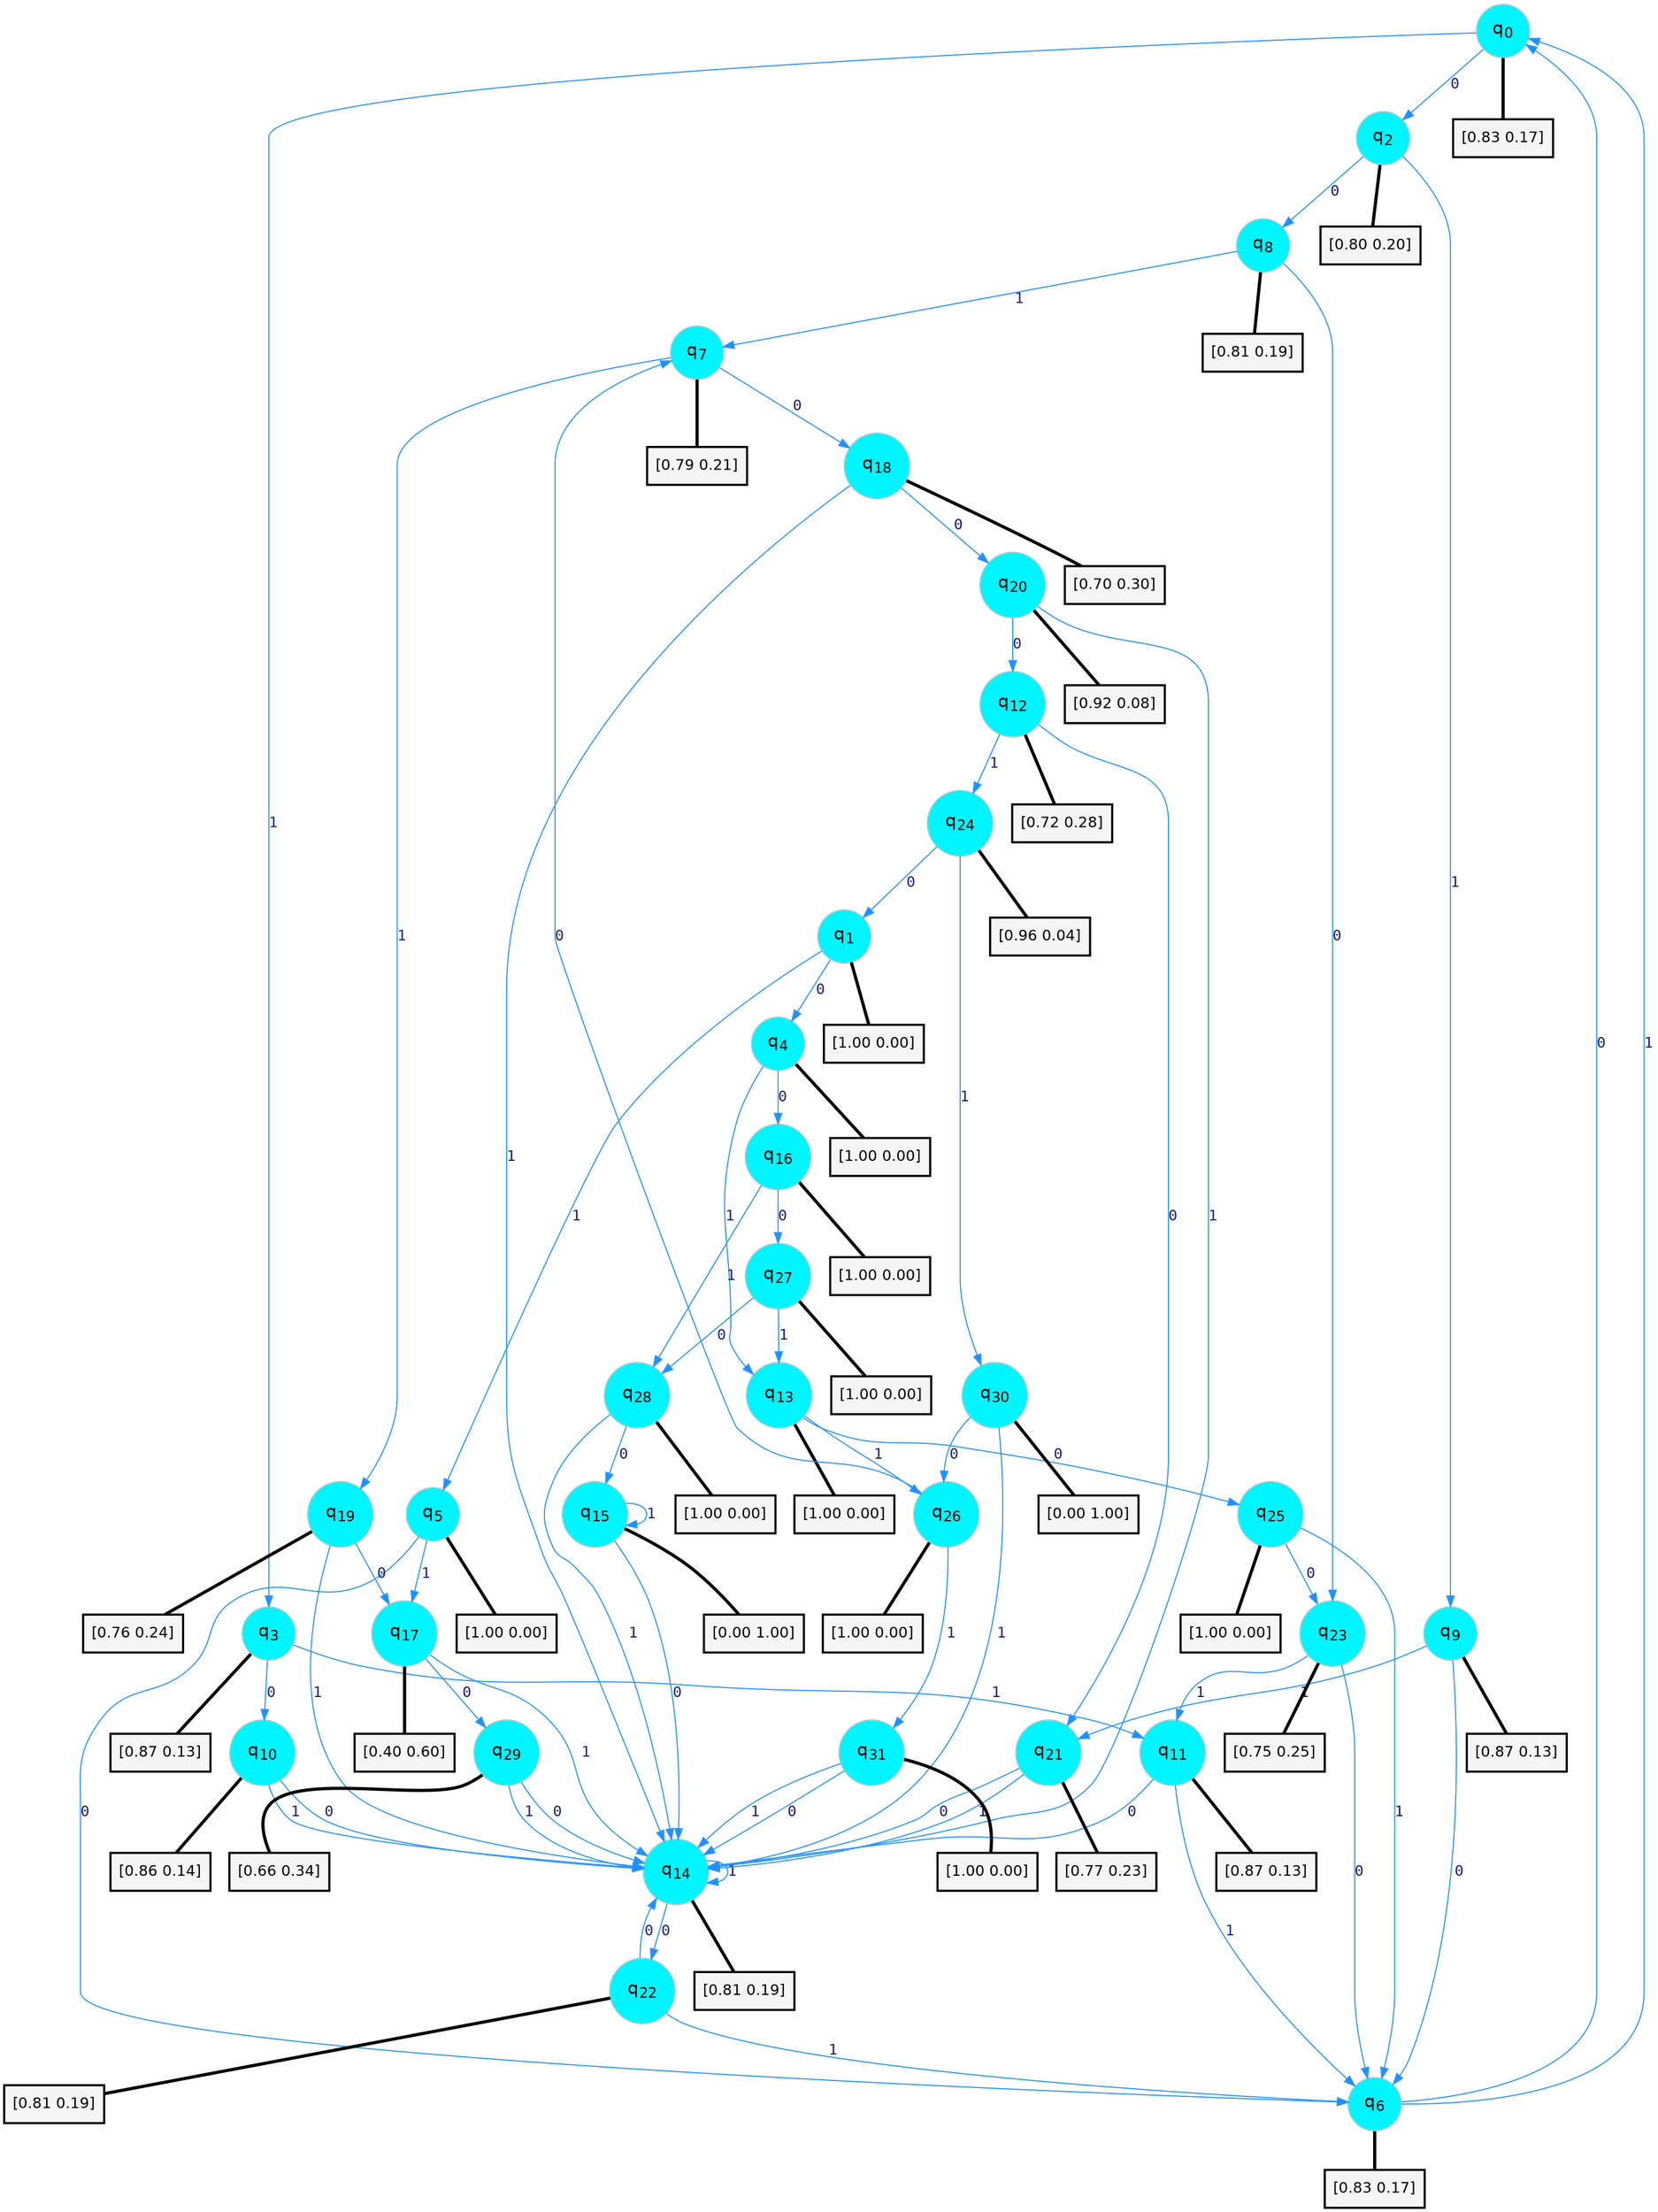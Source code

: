 digraph G {
graph [
bgcolor=transparent, dpi=300, rankdir=TD, size="40,25"];
node [
color=gray, fillcolor=turquoise1, fontcolor=black, fontname=Helvetica, fontsize=16, fontweight=bold, shape=circle, style=filled];
edge [
arrowsize=1, color=dodgerblue1, fontcolor=midnightblue, fontname=courier, fontweight=bold, penwidth=1, style=solid, weight=20];
0[label=<q<SUB>0</SUB>>];
1[label=<q<SUB>1</SUB>>];
2[label=<q<SUB>2</SUB>>];
3[label=<q<SUB>3</SUB>>];
4[label=<q<SUB>4</SUB>>];
5[label=<q<SUB>5</SUB>>];
6[label=<q<SUB>6</SUB>>];
7[label=<q<SUB>7</SUB>>];
8[label=<q<SUB>8</SUB>>];
9[label=<q<SUB>9</SUB>>];
10[label=<q<SUB>10</SUB>>];
11[label=<q<SUB>11</SUB>>];
12[label=<q<SUB>12</SUB>>];
13[label=<q<SUB>13</SUB>>];
14[label=<q<SUB>14</SUB>>];
15[label=<q<SUB>15</SUB>>];
16[label=<q<SUB>16</SUB>>];
17[label=<q<SUB>17</SUB>>];
18[label=<q<SUB>18</SUB>>];
19[label=<q<SUB>19</SUB>>];
20[label=<q<SUB>20</SUB>>];
21[label=<q<SUB>21</SUB>>];
22[label=<q<SUB>22</SUB>>];
23[label=<q<SUB>23</SUB>>];
24[label=<q<SUB>24</SUB>>];
25[label=<q<SUB>25</SUB>>];
26[label=<q<SUB>26</SUB>>];
27[label=<q<SUB>27</SUB>>];
28[label=<q<SUB>28</SUB>>];
29[label=<q<SUB>29</SUB>>];
30[label=<q<SUB>30</SUB>>];
31[label=<q<SUB>31</SUB>>];
32[label="[0.83 0.17]", shape=box,fontcolor=black, fontname=Helvetica, fontsize=14, penwidth=2, fillcolor=whitesmoke,color=black];
33[label="[1.00 0.00]", shape=box,fontcolor=black, fontname=Helvetica, fontsize=14, penwidth=2, fillcolor=whitesmoke,color=black];
34[label="[0.80 0.20]", shape=box,fontcolor=black, fontname=Helvetica, fontsize=14, penwidth=2, fillcolor=whitesmoke,color=black];
35[label="[0.87 0.13]", shape=box,fontcolor=black, fontname=Helvetica, fontsize=14, penwidth=2, fillcolor=whitesmoke,color=black];
36[label="[1.00 0.00]", shape=box,fontcolor=black, fontname=Helvetica, fontsize=14, penwidth=2, fillcolor=whitesmoke,color=black];
37[label="[1.00 0.00]", shape=box,fontcolor=black, fontname=Helvetica, fontsize=14, penwidth=2, fillcolor=whitesmoke,color=black];
38[label="[0.83 0.17]", shape=box,fontcolor=black, fontname=Helvetica, fontsize=14, penwidth=2, fillcolor=whitesmoke,color=black];
39[label="[0.79 0.21]", shape=box,fontcolor=black, fontname=Helvetica, fontsize=14, penwidth=2, fillcolor=whitesmoke,color=black];
40[label="[0.81 0.19]", shape=box,fontcolor=black, fontname=Helvetica, fontsize=14, penwidth=2, fillcolor=whitesmoke,color=black];
41[label="[0.87 0.13]", shape=box,fontcolor=black, fontname=Helvetica, fontsize=14, penwidth=2, fillcolor=whitesmoke,color=black];
42[label="[0.86 0.14]", shape=box,fontcolor=black, fontname=Helvetica, fontsize=14, penwidth=2, fillcolor=whitesmoke,color=black];
43[label="[0.87 0.13]", shape=box,fontcolor=black, fontname=Helvetica, fontsize=14, penwidth=2, fillcolor=whitesmoke,color=black];
44[label="[0.72 0.28]", shape=box,fontcolor=black, fontname=Helvetica, fontsize=14, penwidth=2, fillcolor=whitesmoke,color=black];
45[label="[1.00 0.00]", shape=box,fontcolor=black, fontname=Helvetica, fontsize=14, penwidth=2, fillcolor=whitesmoke,color=black];
46[label="[0.81 0.19]", shape=box,fontcolor=black, fontname=Helvetica, fontsize=14, penwidth=2, fillcolor=whitesmoke,color=black];
47[label="[0.00 1.00]", shape=box,fontcolor=black, fontname=Helvetica, fontsize=14, penwidth=2, fillcolor=whitesmoke,color=black];
48[label="[1.00 0.00]", shape=box,fontcolor=black, fontname=Helvetica, fontsize=14, penwidth=2, fillcolor=whitesmoke,color=black];
49[label="[0.40 0.60]", shape=box,fontcolor=black, fontname=Helvetica, fontsize=14, penwidth=2, fillcolor=whitesmoke,color=black];
50[label="[0.70 0.30]", shape=box,fontcolor=black, fontname=Helvetica, fontsize=14, penwidth=2, fillcolor=whitesmoke,color=black];
51[label="[0.76 0.24]", shape=box,fontcolor=black, fontname=Helvetica, fontsize=14, penwidth=2, fillcolor=whitesmoke,color=black];
52[label="[0.92 0.08]", shape=box,fontcolor=black, fontname=Helvetica, fontsize=14, penwidth=2, fillcolor=whitesmoke,color=black];
53[label="[0.77 0.23]", shape=box,fontcolor=black, fontname=Helvetica, fontsize=14, penwidth=2, fillcolor=whitesmoke,color=black];
54[label="[0.81 0.19]", shape=box,fontcolor=black, fontname=Helvetica, fontsize=14, penwidth=2, fillcolor=whitesmoke,color=black];
55[label="[0.75 0.25]", shape=box,fontcolor=black, fontname=Helvetica, fontsize=14, penwidth=2, fillcolor=whitesmoke,color=black];
56[label="[0.96 0.04]", shape=box,fontcolor=black, fontname=Helvetica, fontsize=14, penwidth=2, fillcolor=whitesmoke,color=black];
57[label="[1.00 0.00]", shape=box,fontcolor=black, fontname=Helvetica, fontsize=14, penwidth=2, fillcolor=whitesmoke,color=black];
58[label="[1.00 0.00]", shape=box,fontcolor=black, fontname=Helvetica, fontsize=14, penwidth=2, fillcolor=whitesmoke,color=black];
59[label="[1.00 0.00]", shape=box,fontcolor=black, fontname=Helvetica, fontsize=14, penwidth=2, fillcolor=whitesmoke,color=black];
60[label="[1.00 0.00]", shape=box,fontcolor=black, fontname=Helvetica, fontsize=14, penwidth=2, fillcolor=whitesmoke,color=black];
61[label="[0.66 0.34]", shape=box,fontcolor=black, fontname=Helvetica, fontsize=14, penwidth=2, fillcolor=whitesmoke,color=black];
62[label="[0.00 1.00]", shape=box,fontcolor=black, fontname=Helvetica, fontsize=14, penwidth=2, fillcolor=whitesmoke,color=black];
63[label="[1.00 0.00]", shape=box,fontcolor=black, fontname=Helvetica, fontsize=14, penwidth=2, fillcolor=whitesmoke,color=black];
0->2 [label=0];
0->3 [label=1];
0->32 [arrowhead=none, penwidth=3,color=black];
1->4 [label=0];
1->5 [label=1];
1->33 [arrowhead=none, penwidth=3,color=black];
2->8 [label=0];
2->9 [label=1];
2->34 [arrowhead=none, penwidth=3,color=black];
3->10 [label=0];
3->11 [label=1];
3->35 [arrowhead=none, penwidth=3,color=black];
4->16 [label=0];
4->13 [label=1];
4->36 [arrowhead=none, penwidth=3,color=black];
5->6 [label=0];
5->17 [label=1];
5->37 [arrowhead=none, penwidth=3,color=black];
6->0 [label=0];
6->0 [label=1];
6->38 [arrowhead=none, penwidth=3,color=black];
7->18 [label=0];
7->19 [label=1];
7->39 [arrowhead=none, penwidth=3,color=black];
8->23 [label=0];
8->7 [label=1];
8->40 [arrowhead=none, penwidth=3,color=black];
9->6 [label=0];
9->21 [label=1];
9->41 [arrowhead=none, penwidth=3,color=black];
10->14 [label=0];
10->14 [label=1];
10->42 [arrowhead=none, penwidth=3,color=black];
11->14 [label=0];
11->6 [label=1];
11->43 [arrowhead=none, penwidth=3,color=black];
12->21 [label=0];
12->24 [label=1];
12->44 [arrowhead=none, penwidth=3,color=black];
13->25 [label=0];
13->26 [label=1];
13->45 [arrowhead=none, penwidth=3,color=black];
14->22 [label=0];
14->14 [label=1];
14->46 [arrowhead=none, penwidth=3,color=black];
15->14 [label=0];
15->15 [label=1];
15->47 [arrowhead=none, penwidth=3,color=black];
16->27 [label=0];
16->28 [label=1];
16->48 [arrowhead=none, penwidth=3,color=black];
17->29 [label=0];
17->14 [label=1];
17->49 [arrowhead=none, penwidth=3,color=black];
18->20 [label=0];
18->14 [label=1];
18->50 [arrowhead=none, penwidth=3,color=black];
19->17 [label=0];
19->14 [label=1];
19->51 [arrowhead=none, penwidth=3,color=black];
20->12 [label=0];
20->14 [label=1];
20->52 [arrowhead=none, penwidth=3,color=black];
21->14 [label=0];
21->14 [label=1];
21->53 [arrowhead=none, penwidth=3,color=black];
22->14 [label=0];
22->6 [label=1];
22->54 [arrowhead=none, penwidth=3,color=black];
23->6 [label=0];
23->11 [label=1];
23->55 [arrowhead=none, penwidth=3,color=black];
24->1 [label=0];
24->30 [label=1];
24->56 [arrowhead=none, penwidth=3,color=black];
25->23 [label=0];
25->6 [label=1];
25->57 [arrowhead=none, penwidth=3,color=black];
26->7 [label=0];
26->31 [label=1];
26->58 [arrowhead=none, penwidth=3,color=black];
27->28 [label=0];
27->13 [label=1];
27->59 [arrowhead=none, penwidth=3,color=black];
28->15 [label=0];
28->14 [label=1];
28->60 [arrowhead=none, penwidth=3,color=black];
29->14 [label=0];
29->14 [label=1];
29->61 [arrowhead=none, penwidth=3,color=black];
30->26 [label=0];
30->14 [label=1];
30->62 [arrowhead=none, penwidth=3,color=black];
31->14 [label=0];
31->14 [label=1];
31->63 [arrowhead=none, penwidth=3,color=black];
}
